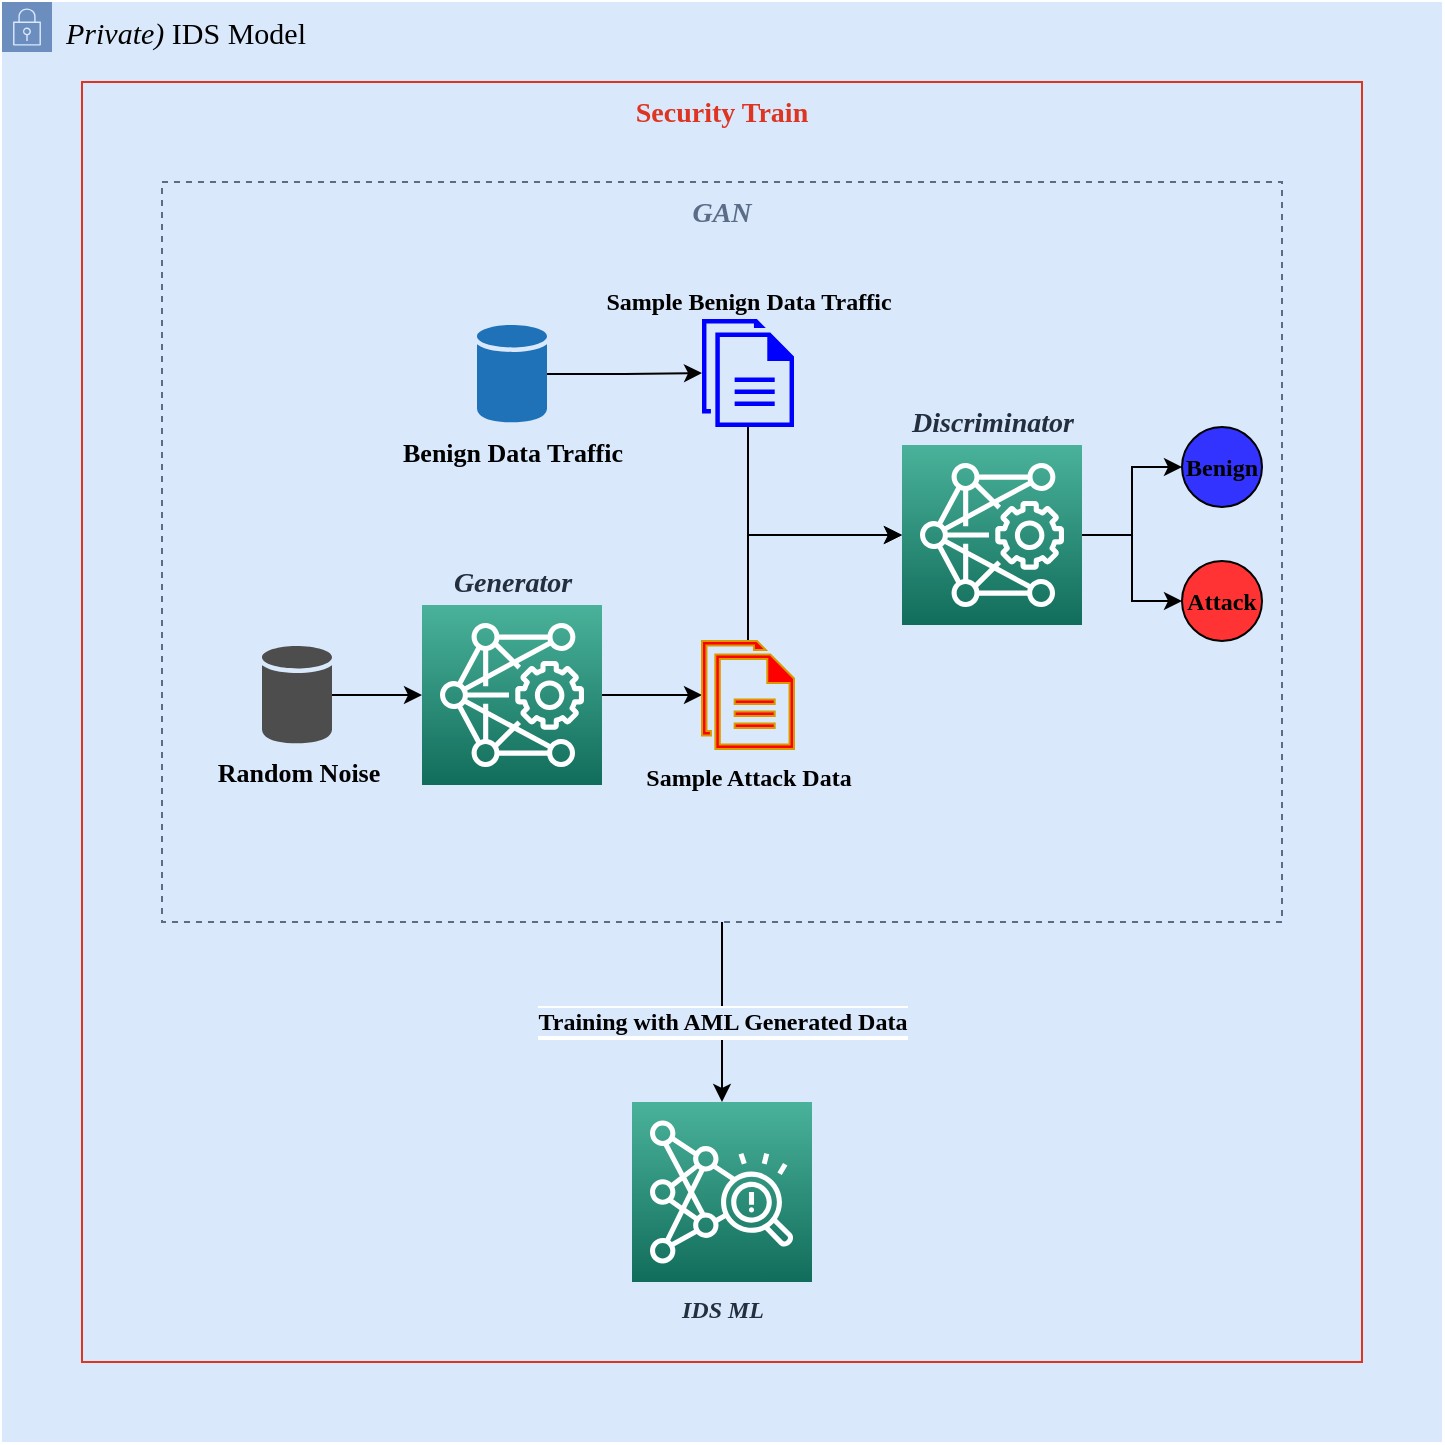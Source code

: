 <mxfile version="20.3.0" type="device"><diagram id="DkietoT3q82_X5fe2b4S" name="Página-1"><mxGraphModel dx="904" dy="641" grid="1" gridSize="10" guides="1" tooltips="1" connect="1" arrows="1" fold="1" page="1" pageScale="1" pageWidth="827" pageHeight="1169" math="0" shadow="0"><root><mxCell id="0"/><mxCell id="1" parent="0"/><mxCell id="-A9uiiQBG--VyqBjj-bT-40" value="&lt;font style=&quot;font-size: 15px;&quot;&gt;&lt;span style=&quot;font-size: 15px;&quot;&gt;&lt;i&gt;Private)&lt;/i&gt;&lt;/span&gt; IDS Model&lt;/font&gt;" style="points=[[0,0],[0.25,0],[0.5,0],[0.75,0],[1,0],[1,0.25],[1,0.5],[1,0.75],[1,1],[0.75,1],[0.5,1],[0.25,1],[0,1],[0,0.75],[0,0.5],[0,0.25]];outlineConnect=0;html=1;whiteSpace=wrap;fontSize=15;fontStyle=0;container=1;pointerEvents=0;collapsible=0;recursiveResize=0;shape=mxgraph.aws4.group;grIcon=mxgraph.aws4.group_security_group;grStroke=0;strokeColor=#6c8ebf;fillColor=#DAE8FC;verticalAlign=top;align=left;spacingLeft=30;dashed=0;dashPattern=1 1;fontFamily=robot;" parent="1" vertex="1"><mxGeometry x="280" y="400" width="720" height="720" as="geometry"/></mxCell><mxCell id="9l3EIJ_U_pflzHZhj2IV-2" value="Security Train" style="fillColor=none;strokeColor=#DD3522;verticalAlign=top;fontStyle=1;fontColor=#DD3522;fontFamily=robot;fontSize=14;" parent="-A9uiiQBG--VyqBjj-bT-40" vertex="1"><mxGeometry x="40" y="40" width="640" height="640" as="geometry"/></mxCell><mxCell id="utxFkPxT0lWlLxGwxssx-38" style="edgeStyle=orthogonalEdgeStyle;rounded=0;orthogonalLoop=1;jettySize=auto;html=1;fontFamily=robot;fontSize=14;" edge="1" parent="-A9uiiQBG--VyqBjj-bT-40" source="utxFkPxT0lWlLxGwxssx-22" target="-A9uiiQBG--VyqBjj-bT-20"><mxGeometry relative="1" as="geometry"><Array as="points"><mxPoint x="360" y="500"/><mxPoint x="360" y="500"/></Array></mxGeometry></mxCell><mxCell id="utxFkPxT0lWlLxGwxssx-39" value="&lt;span style=&quot;font-size: 12px; font-weight: 700; background-color: rgb(218, 232, 252);&quot;&gt;Training with AML Generated Data&lt;/span&gt;" style="edgeLabel;html=1;align=center;verticalAlign=middle;resizable=0;points=[];fontSize=14;fontFamily=robot;" vertex="1" connectable="0" parent="utxFkPxT0lWlLxGwxssx-38"><mxGeometry x="0.271" y="-4" relative="1" as="geometry"><mxPoint x="4" y="-7" as="offset"/></mxGeometry></mxCell><mxCell id="utxFkPxT0lWlLxGwxssx-22" value="GAN" style="fillColor=none;strokeColor=#5A6C86;dashed=1;verticalAlign=top;fontStyle=3;fontColor=#5A6C86;fontFamily=robot;fontSize=14;" vertex="1" parent="-A9uiiQBG--VyqBjj-bT-40"><mxGeometry x="80" y="90" width="560" height="370" as="geometry"/></mxCell><mxCell id="-A9uiiQBG--VyqBjj-bT-20" value="IDS ML" style="sketch=0;points=[[0,0,0],[0.25,0,0],[0.5,0,0],[0.75,0,0],[1,0,0],[0,1,0],[0.25,1,0],[0.5,1,0],[0.75,1,0],[1,1,0],[0,0.25,0],[0,0.5,0],[0,0.75,0],[1,0.25,0],[1,0.5,0],[1,0.75,0]];outlineConnect=0;fontColor=#232F3E;gradientColor=#4AB29A;gradientDirection=north;fillColor=#116D5B;strokeColor=#ffffff;dashed=0;verticalLabelPosition=bottom;verticalAlign=top;align=center;html=1;fontSize=12;fontStyle=3;aspect=fixed;shape=mxgraph.aws4.resourceIcon;resIcon=mxgraph.aws4.fraud_detector;dashPattern=1 1;fontFamily=robot;" parent="-A9uiiQBG--VyqBjj-bT-40" vertex="1"><mxGeometry x="315" y="550" width="90" height="90" as="geometry"/></mxCell><mxCell id="utxFkPxT0lWlLxGwxssx-34" style="edgeStyle=orthogonalEdgeStyle;rounded=0;orthogonalLoop=1;jettySize=auto;html=1;entryX=0;entryY=0.5;entryDx=0;entryDy=0;fontFamily=robot;" edge="1" parent="-A9uiiQBG--VyqBjj-bT-40" source="9l3EIJ_U_pflzHZhj2IV-1" target="utxFkPxT0lWlLxGwxssx-18"><mxGeometry relative="1" as="geometry"/></mxCell><mxCell id="utxFkPxT0lWlLxGwxssx-35" style="edgeStyle=orthogonalEdgeStyle;rounded=0;orthogonalLoop=1;jettySize=auto;html=1;fontFamily=robot;" edge="1" parent="-A9uiiQBG--VyqBjj-bT-40" source="9l3EIJ_U_pflzHZhj2IV-1" target="utxFkPxT0lWlLxGwxssx-17"><mxGeometry relative="1" as="geometry"/></mxCell><mxCell id="9l3EIJ_U_pflzHZhj2IV-1" value="Discriminator" style="sketch=0;points=[[0,0,0],[0.25,0,0],[0.5,0,0],[0.75,0,0],[1,0,0],[0,1,0],[0.25,1,0],[0.5,1,0],[0.75,1,0],[1,1,0],[0,0.25,0],[0,0.5,0],[0,0.75,0],[1,0.25,0],[1,0.5,0],[1,0.75,0]];outlineConnect=0;fontColor=#232F3E;gradientColor=#4AB29A;gradientDirection=north;fillColor=#116D5B;strokeColor=#ffffff;dashed=0;verticalLabelPosition=top;verticalAlign=bottom;align=center;html=1;fontSize=14;fontStyle=3;aspect=fixed;shape=mxgraph.aws4.resourceIcon;resIcon=mxgraph.aws4.deep_learning_amis;fontFamily=robot;labelPosition=center;" parent="-A9uiiQBG--VyqBjj-bT-40" vertex="1"><mxGeometry x="450" y="221.5" width="90" height="90" as="geometry"/></mxCell><mxCell id="utxFkPxT0lWlLxGwxssx-29" style="edgeStyle=orthogonalEdgeStyle;rounded=0;orthogonalLoop=1;jettySize=auto;html=1;fontFamily=robot;" edge="1" parent="-A9uiiQBG--VyqBjj-bT-40" source="utxFkPxT0lWlLxGwxssx-7" target="utxFkPxT0lWlLxGwxssx-19"><mxGeometry relative="1" as="geometry"/></mxCell><mxCell id="utxFkPxT0lWlLxGwxssx-7" value="Generator" style="sketch=0;points=[[0,0,0],[0.25,0,0],[0.5,0,0],[0.75,0,0],[1,0,0],[0,1,0],[0.25,1,0],[0.5,1,0],[0.75,1,0],[1,1,0],[0,0.25,0],[0,0.5,0],[0,0.75,0],[1,0.25,0],[1,0.5,0],[1,0.75,0]];outlineConnect=0;fontColor=#232F3E;gradientColor=#4AB29A;gradientDirection=north;fillColor=#116D5B;strokeColor=#ffffff;dashed=0;verticalLabelPosition=top;verticalAlign=bottom;align=center;html=1;fontSize=14;fontStyle=3;aspect=fixed;shape=mxgraph.aws4.resourceIcon;resIcon=mxgraph.aws4.deep_learning_amis;fontFamily=robot;labelPosition=center;" vertex="1" parent="-A9uiiQBG--VyqBjj-bT-40"><mxGeometry x="210" y="301.5" width="90" height="90" as="geometry"/></mxCell><mxCell id="utxFkPxT0lWlLxGwxssx-26" style="edgeStyle=orthogonalEdgeStyle;rounded=0;orthogonalLoop=1;jettySize=auto;html=1;fontFamily=robot;" edge="1" parent="-A9uiiQBG--VyqBjj-bT-40" source="utxFkPxT0lWlLxGwxssx-12" target="utxFkPxT0lWlLxGwxssx-16"><mxGeometry relative="1" as="geometry"/></mxCell><mxCell id="utxFkPxT0lWlLxGwxssx-12" value="Benign Data Traffic" style="sketch=0;shadow=0;dashed=0;html=1;strokeColor=none;labelPosition=center;verticalLabelPosition=bottom;verticalAlign=top;outlineConnect=0;align=center;shape=mxgraph.office.databases.database;fillColor=#2072B8;fontFamily=robot;fontSize=13;fontStyle=1" vertex="1" parent="-A9uiiQBG--VyqBjj-bT-40"><mxGeometry x="237.5" y="161.5" width="35" height="49" as="geometry"/></mxCell><mxCell id="utxFkPxT0lWlLxGwxssx-30" style="edgeStyle=orthogonalEdgeStyle;rounded=0;orthogonalLoop=1;jettySize=auto;html=1;fontFamily=robot;" edge="1" parent="-A9uiiQBG--VyqBjj-bT-40" source="utxFkPxT0lWlLxGwxssx-14" target="utxFkPxT0lWlLxGwxssx-7"><mxGeometry relative="1" as="geometry"/></mxCell><mxCell id="utxFkPxT0lWlLxGwxssx-14" value="Random Noise" style="sketch=0;shadow=0;dashed=0;html=1;strokeColor=none;labelPosition=center;verticalLabelPosition=bottom;verticalAlign=top;outlineConnect=0;align=center;shape=mxgraph.office.databases.database;fillColor=#4D4D4D;fontFamily=robot;fontStyle=1;fontSize=13;" vertex="1" parent="-A9uiiQBG--VyqBjj-bT-40"><mxGeometry x="130" y="322" width="35" height="49" as="geometry"/></mxCell><mxCell id="utxFkPxT0lWlLxGwxssx-32" style="edgeStyle=orthogonalEdgeStyle;rounded=0;orthogonalLoop=1;jettySize=auto;html=1;entryX=0;entryY=0.5;entryDx=0;entryDy=0;entryPerimeter=0;fontFamily=robot;" edge="1" parent="-A9uiiQBG--VyqBjj-bT-40" source="utxFkPxT0lWlLxGwxssx-19" target="9l3EIJ_U_pflzHZhj2IV-1"><mxGeometry relative="1" as="geometry"><Array as="points"><mxPoint x="373" y="267"/></Array></mxGeometry></mxCell><mxCell id="utxFkPxT0lWlLxGwxssx-19" value="Sample Attack Data" style="sketch=0;pointerEvents=1;shadow=0;dashed=0;html=1;strokeColor=#d79b00;fillColor=#FF0000;labelPosition=center;verticalLabelPosition=bottom;verticalAlign=top;outlineConnect=0;align=center;shape=mxgraph.office.concepts.documents;fontFamily=robot;fontStyle=1" vertex="1" parent="-A9uiiQBG--VyqBjj-bT-40"><mxGeometry x="350" y="319.5" width="46" height="54" as="geometry"/></mxCell><mxCell id="utxFkPxT0lWlLxGwxssx-33" style="edgeStyle=orthogonalEdgeStyle;rounded=0;orthogonalLoop=1;jettySize=auto;html=1;entryX=0;entryY=0.5;entryDx=0;entryDy=0;entryPerimeter=0;fontFamily=robot;" edge="1" parent="-A9uiiQBG--VyqBjj-bT-40" source="utxFkPxT0lWlLxGwxssx-16" target="9l3EIJ_U_pflzHZhj2IV-1"><mxGeometry relative="1" as="geometry"><Array as="points"><mxPoint x="373" y="266.5"/></Array></mxGeometry></mxCell><mxCell id="utxFkPxT0lWlLxGwxssx-16" value="Sample Benign Data Traffic" style="sketch=0;pointerEvents=1;shadow=0;dashed=0;html=1;strokeColor=none;fillColor=#0000FF;labelPosition=center;verticalLabelPosition=top;verticalAlign=bottom;outlineConnect=0;align=center;shape=mxgraph.office.concepts.documents;fontFamily=robot;fontStyle=1;fontSize=12;" vertex="1" parent="-A9uiiQBG--VyqBjj-bT-40"><mxGeometry x="350" y="158.5" width="46" height="54" as="geometry"/></mxCell><mxCell id="utxFkPxT0lWlLxGwxssx-18" value="Benign" style="ellipse;whiteSpace=wrap;html=1;aspect=fixed;fillColor=#3333FF;fontFamily=robot;fontStyle=1;horizontal=1;verticalAlign=middle;" vertex="1" parent="-A9uiiQBG--VyqBjj-bT-40"><mxGeometry x="590" y="212.5" width="40" height="40" as="geometry"/></mxCell><mxCell id="utxFkPxT0lWlLxGwxssx-17" value="Attack" style="ellipse;whiteSpace=wrap;html=1;aspect=fixed;fillColor=#FF3333;fontFamily=robot;fontStyle=1" vertex="1" parent="-A9uiiQBG--VyqBjj-bT-40"><mxGeometry x="590" y="279.5" width="40" height="40" as="geometry"/></mxCell></root></mxGraphModel></diagram></mxfile>